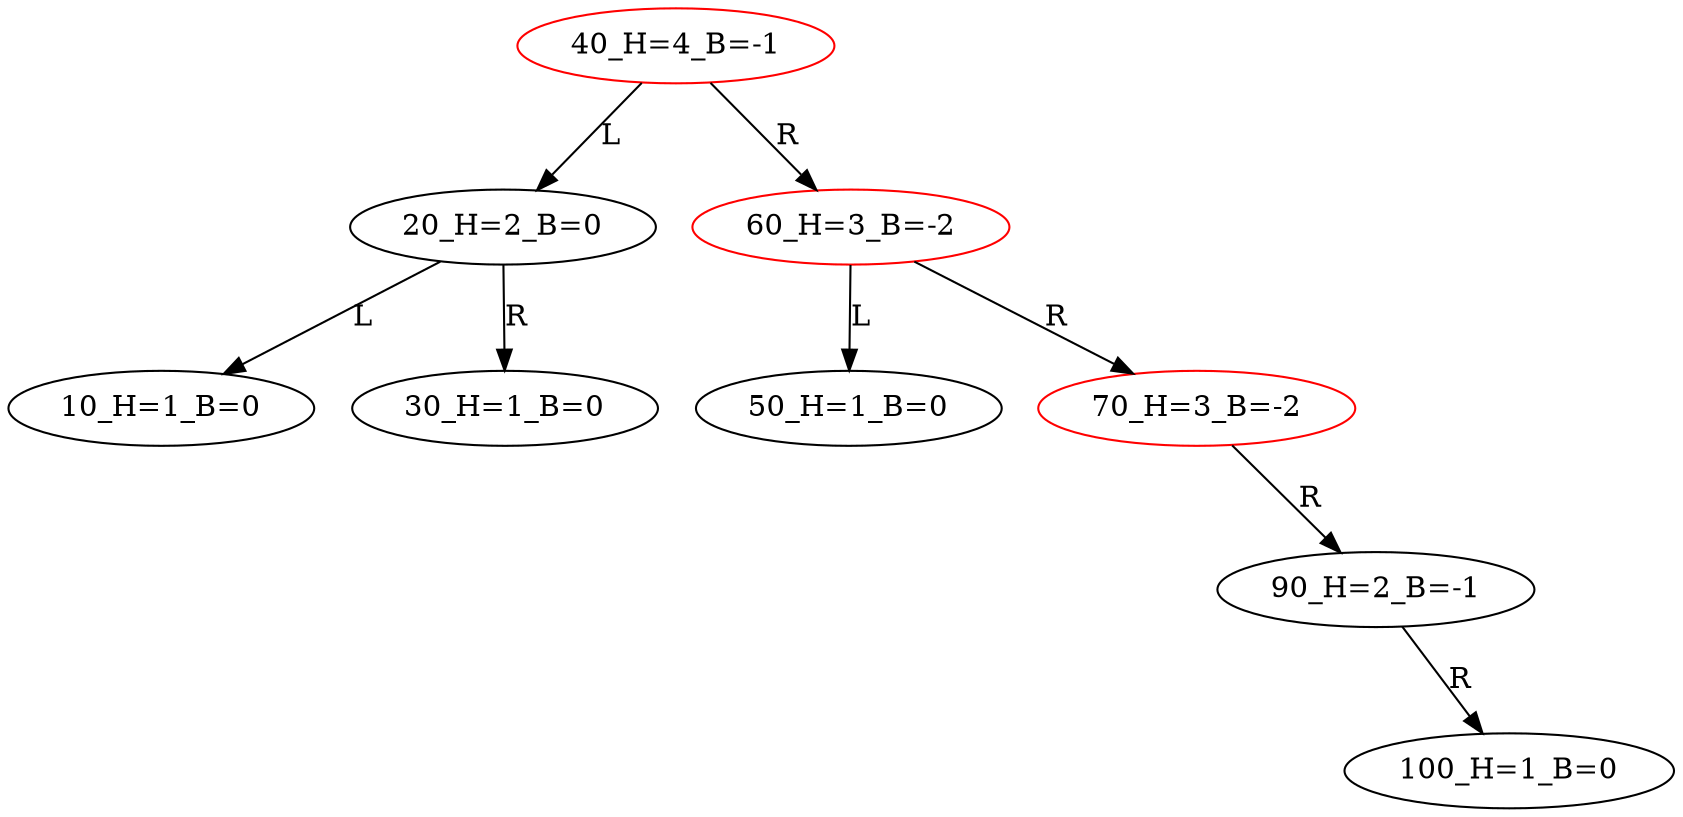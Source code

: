 digraph BiTreeBiTreeInsert {
"40_H=4_B=-1" -> {"20_H=2_B=0"} [label="L"]
"40_H=4_B=-1" -> {"60_H=3_B=-2"} [label="R"]
"20_H=2_B=0" -> {"10_H=1_B=0"} [label="L"]
"20_H=2_B=0" -> {"30_H=1_B=0"} [label="R"]
"60_H=3_B=-2" -> {"50_H=1_B=0"} [label="L"]
"60_H=3_B=-2" -> {"70_H=3_B=-2"} [label="R"]
"70_H=3_B=-2" -> {"HD0"} [label="L"] [style=invis]
"HD0" [style=invis]
"70_H=3_B=-2" -> {"90_H=2_B=-1"} [label="R"]
"90_H=2_B=-1" -> {"HD1"} [label="L"] [style=invis]
"HD1" [style=invis]
"90_H=2_B=-1" -> {"100_H=1_B=0"} [label="R"]
"40_H=4_B=-1" [color=red]
"20_H=2_B=0"
"10_H=1_B=0"
"30_H=1_B=0"
"60_H=3_B=-2" [color=red]
"50_H=1_B=0"
"70_H=3_B=-2" [color=red]
"90_H=2_B=-1"
"100_H=1_B=0"
}
